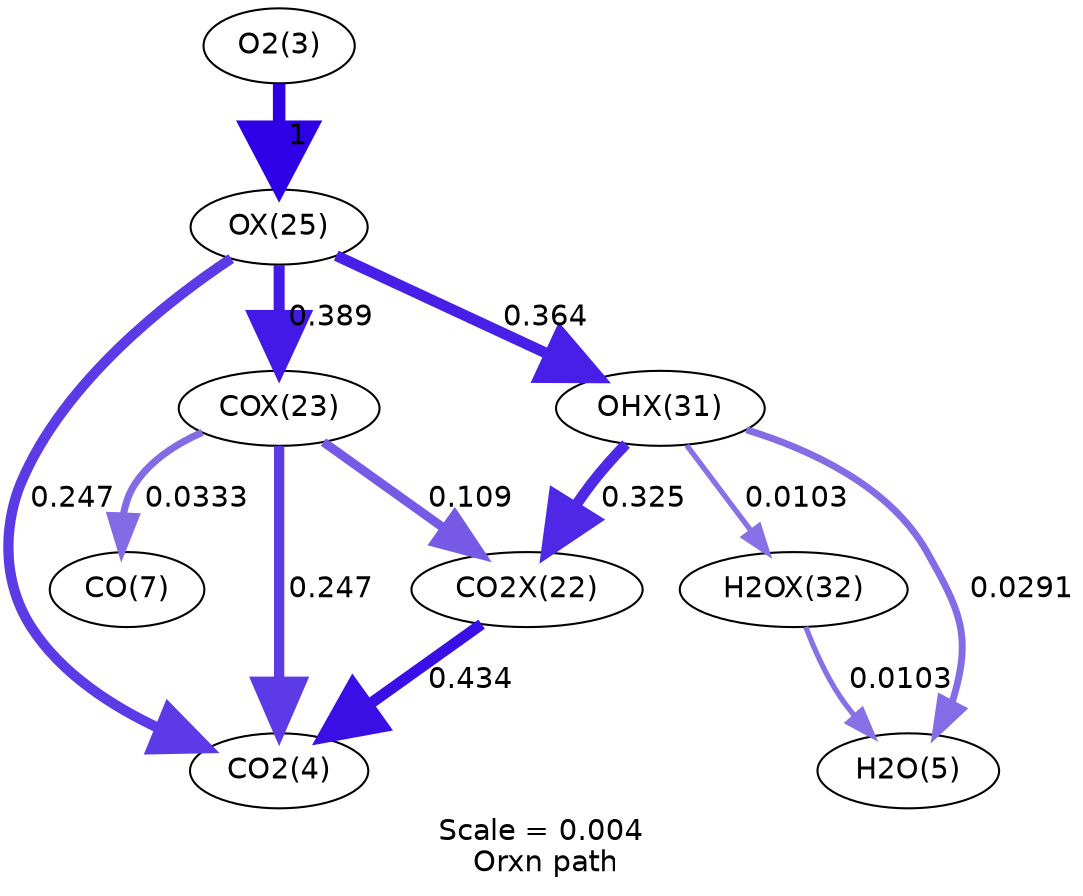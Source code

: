 digraph reaction_paths {
center=1;
s2 -> s25[fontname="Helvetica", penwidth=5.37, arrowsize=2.68, color="0.7, 0.934, 0.9"
, label=" 0.434"];
s3 -> s25[fontname="Helvetica", penwidth=4.94, arrowsize=2.47, color="0.7, 0.747, 0.9"
, label=" 0.247"];
s5 -> s25[fontname="Helvetica", penwidth=4.94, arrowsize=2.47, color="0.7, 0.747, 0.9"
, label=" 0.247"];
s3 -> s2[fontname="Helvetica", penwidth=4.33, arrowsize=2.16, color="0.7, 0.609, 0.9"
, label=" 0.109"];
s11 -> s2[fontname="Helvetica", penwidth=5.15, arrowsize=2.58, color="0.7, 0.825, 0.9"
, label=" 0.325"];
s3 -> s28[fontname="Helvetica", penwidth=3.43, arrowsize=1.72, color="0.7, 0.533, 0.9"
, label=" 0.0333"];
s5 -> s3[fontname="Helvetica", penwidth=5.29, arrowsize=2.64, color="0.7, 0.889, 0.9"
, label=" 0.389"];
s24 -> s5[fontname="Helvetica", penwidth=6, arrowsize=3, color="0.7, 1.5, 0.9"
, label=" 1"];
s5 -> s11[fontname="Helvetica", penwidth=5.24, arrowsize=2.62, color="0.7, 0.864, 0.9"
, label=" 0.364"];
s11 -> s12[fontname="Helvetica", penwidth=2.54, arrowsize=1.27, color="0.7, 0.51, 0.9"
, label=" 0.0103"];
s11 -> s26[fontname="Helvetica", penwidth=3.33, arrowsize=1.67, color="0.7, 0.529, 0.9"
, label=" 0.0291"];
s12 -> s26[fontname="Helvetica", penwidth=2.54, arrowsize=1.27, color="0.7, 0.51, 0.9"
, label=" 0.0103"];
s2 [ fontname="Helvetica", label="CO2X(22)"];
s3 [ fontname="Helvetica", label="COX(23)"];
s5 [ fontname="Helvetica", label="OX(25)"];
s11 [ fontname="Helvetica", label="OHX(31)"];
s12 [ fontname="Helvetica", label="H2OX(32)"];
s24 [ fontname="Helvetica", label="O2(3)"];
s25 [ fontname="Helvetica", label="CO2(4)"];
s26 [ fontname="Helvetica", label="H2O(5)"];
s28 [ fontname="Helvetica", label="CO(7)"];
 label = "Scale = 0.004\l Orxn path";
 fontname = "Helvetica";
}
